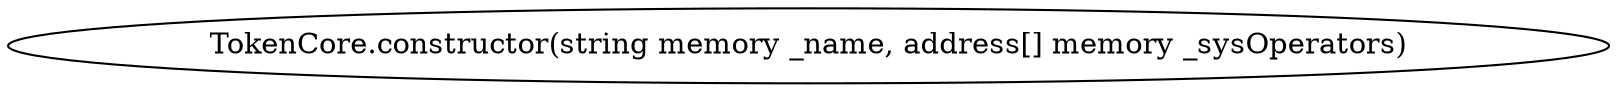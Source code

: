 digraph "" {
	graph [bb="0,0,647.95,36"];
	node [label="\N"];
	"TokenCore.constructor(string memory _name, address[] memory _sysOperators)"	 [height=0.5,
		pos="323.97,18",
		width=8.9993];
}
digraph "" {
	graph [bb="0,0,647.95,36"];
	node [label="\N"];
	"TokenCore.constructor(string memory _name, address[] memory _sysOperators)"	 [height=0.5,
		pos="323.97,18",
		width=8.9993];
}
digraph "" {
	graph [bb="0,0,647.95,36"];
	node [label="\N"];
	"TokenCore.constructor(string memory _name, address[] memory _sysOperators)"	 [height=0.5,
		pos="323.97,18",
		width=8.9993];
}
digraph "" {
	graph [bb="0,0,647.95,36"];
	node [label="\N"];
	"TokenCore.constructor(string memory _name, address[] memory _sysOperators)"	 [height=0.5,
		pos="323.97,18",
		width=8.9993];
}
digraph "" {
	graph [bb="0,0,647.95,36"];
	node [label="\N"];
	"TokenCore.constructor(string memory _name, address[] memory _sysOperators)"	 [height=0.5,
		pos="323.97,18",
		width=8.9993];
}
